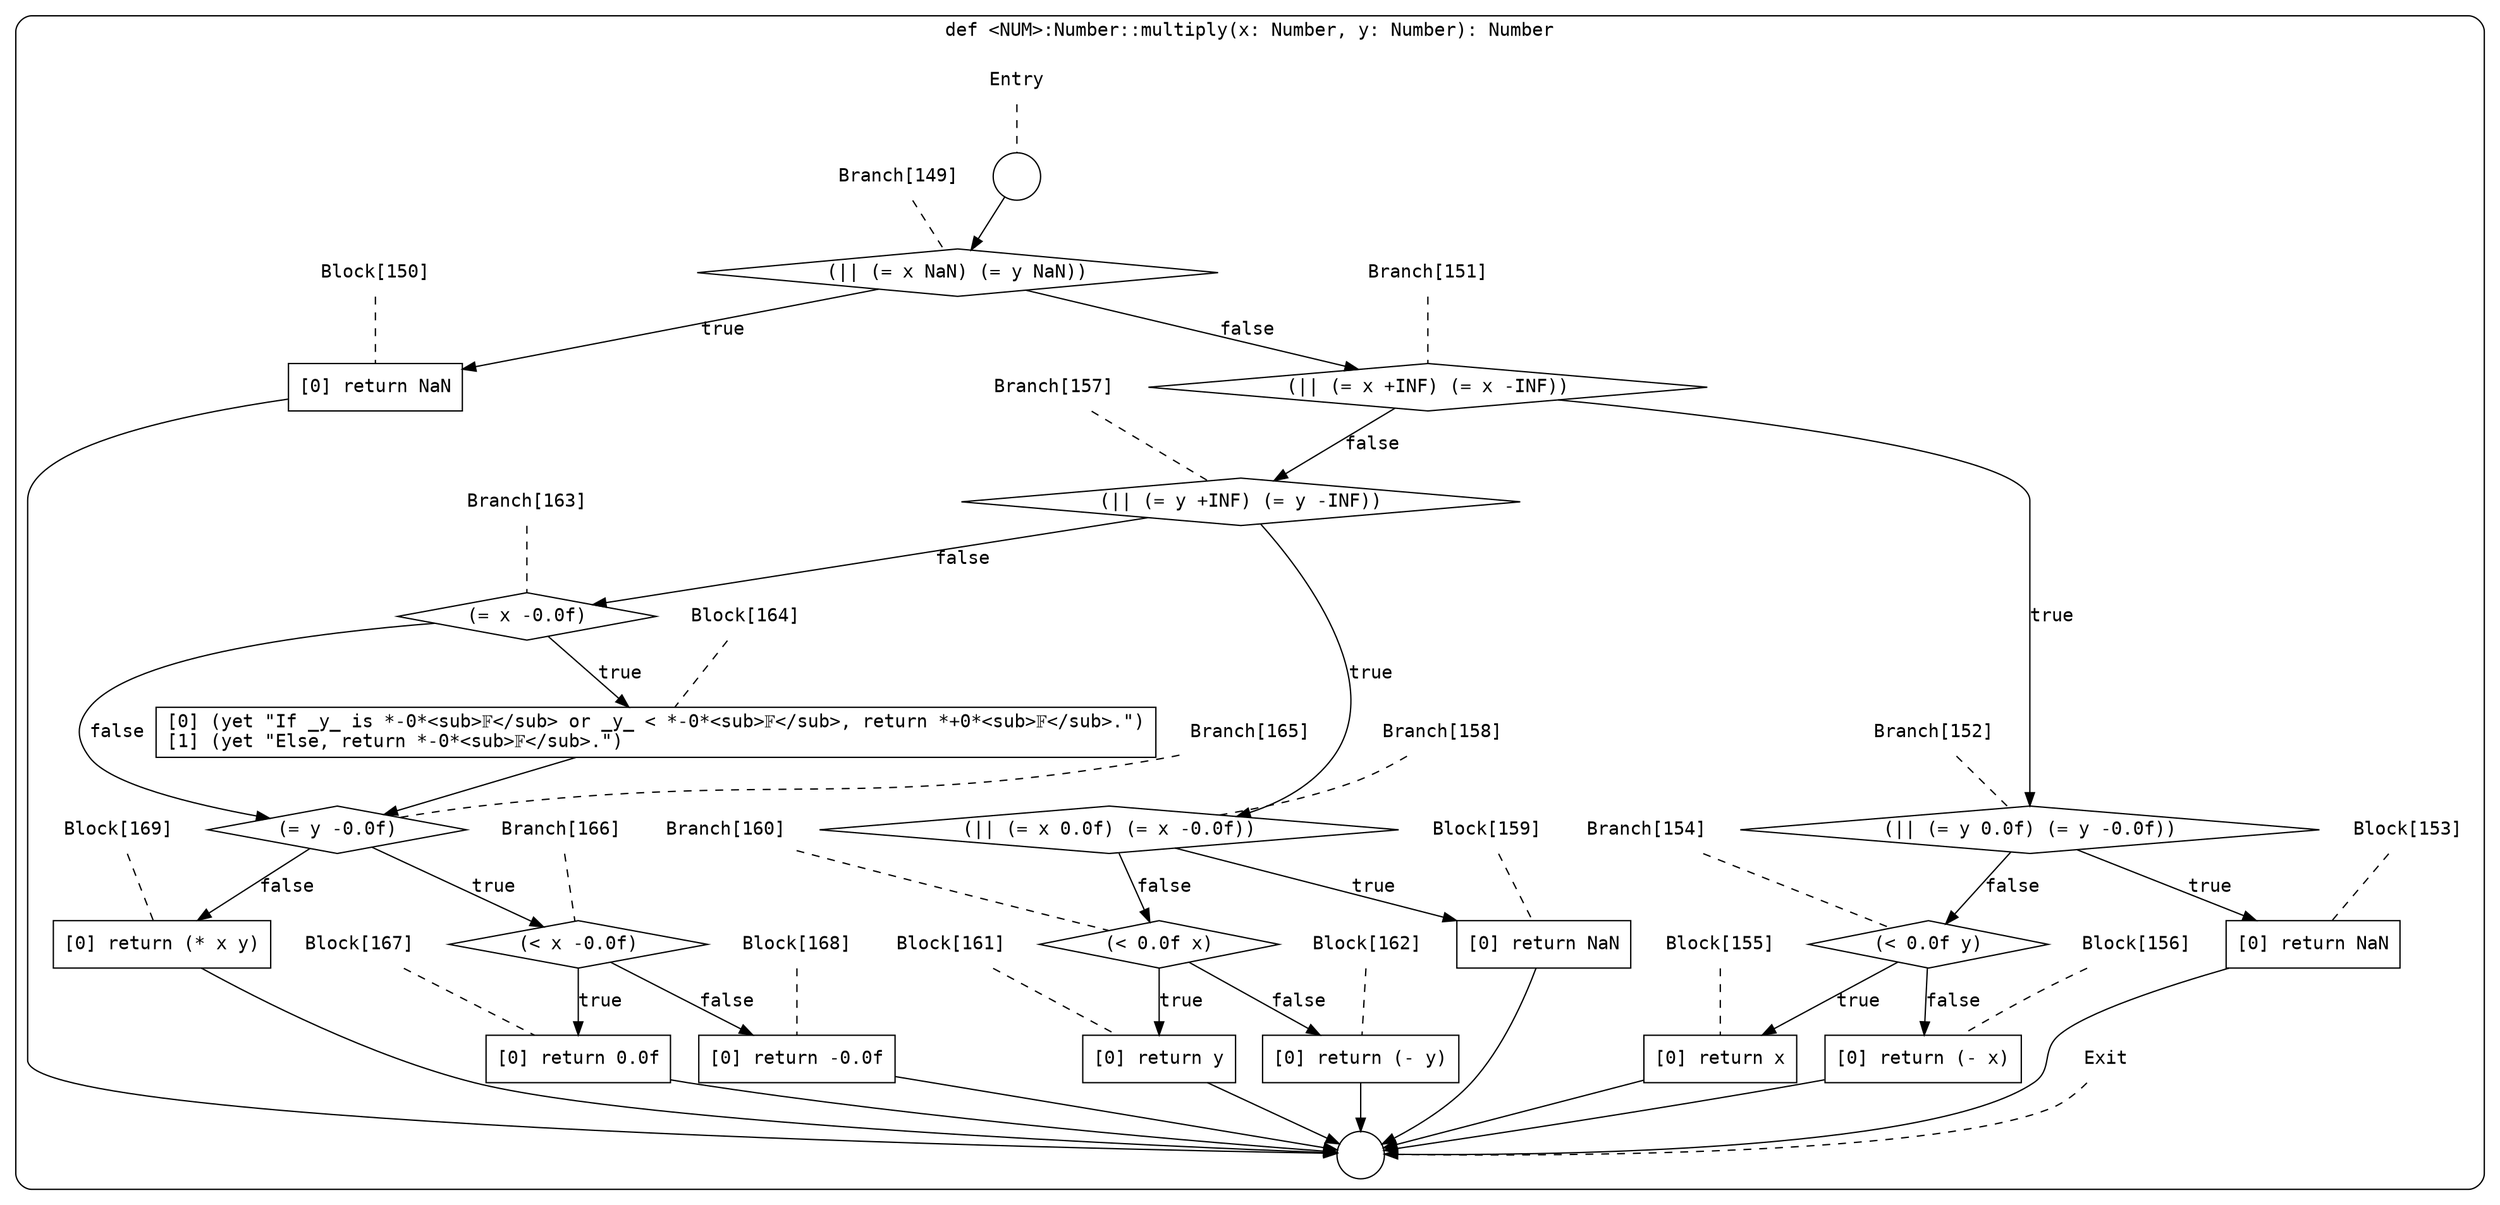 digraph {
  graph [fontname = "Consolas"]
  node [fontname = "Consolas"]
  edge [fontname = "Consolas"]
  subgraph cluster15 {
    label = "def <NUM>:Number::multiply(x: Number, y: Number): Number"
    style = rounded
    cluster15_entry_name [shape=none, label=<<font color="black">Entry</font>>]
    cluster15_entry_name -> cluster15_entry [arrowhead=none, color="black", style=dashed]
    cluster15_entry [shape=circle label=" " color="black" fillcolor="white" style=filled]
    cluster15_entry -> node149 [color="black"]
    cluster15_exit_name [shape=none, label=<<font color="black">Exit</font>>]
    cluster15_exit_name -> cluster15_exit [arrowhead=none, color="black", style=dashed]
    cluster15_exit [shape=circle label=" " color="black" fillcolor="white" style=filled]
    node149_name [shape=none, label=<<font color="black">Branch[149]</font>>]
    node149_name -> node149 [arrowhead=none, color="black", style=dashed]
    node149 [shape=diamond, label=<<font color="black">(|| (= x NaN) (= y NaN))</font>> color="black" fillcolor="white", style=filled]
    node149 -> node150 [label=<<font color="black">true</font>> color="black"]
    node149 -> node151 [label=<<font color="black">false</font>> color="black"]
    node150_name [shape=none, label=<<font color="black">Block[150]</font>>]
    node150_name -> node150 [arrowhead=none, color="black", style=dashed]
    node150 [shape=box, label=<<font color="black">[0] return NaN<BR ALIGN="LEFT"/></font>> color="black" fillcolor="white", style=filled]
    node150 -> cluster15_exit [color="black"]
    node151_name [shape=none, label=<<font color="black">Branch[151]</font>>]
    node151_name -> node151 [arrowhead=none, color="black", style=dashed]
    node151 [shape=diamond, label=<<font color="black">(|| (= x +INF) (= x -INF))</font>> color="black" fillcolor="white", style=filled]
    node151 -> node152 [label=<<font color="black">true</font>> color="black"]
    node151 -> node157 [label=<<font color="black">false</font>> color="black"]
    node152_name [shape=none, label=<<font color="black">Branch[152]</font>>]
    node152_name -> node152 [arrowhead=none, color="black", style=dashed]
    node152 [shape=diamond, label=<<font color="black">(|| (= y 0.0f) (= y -0.0f))</font>> color="black" fillcolor="white", style=filled]
    node152 -> node153 [label=<<font color="black">true</font>> color="black"]
    node152 -> node154 [label=<<font color="black">false</font>> color="black"]
    node157_name [shape=none, label=<<font color="black">Branch[157]</font>>]
    node157_name -> node157 [arrowhead=none, color="black", style=dashed]
    node157 [shape=diamond, label=<<font color="black">(|| (= y +INF) (= y -INF))</font>> color="black" fillcolor="white", style=filled]
    node157 -> node158 [label=<<font color="black">true</font>> color="black"]
    node157 -> node163 [label=<<font color="black">false</font>> color="black"]
    node153_name [shape=none, label=<<font color="black">Block[153]</font>>]
    node153_name -> node153 [arrowhead=none, color="black", style=dashed]
    node153 [shape=box, label=<<font color="black">[0] return NaN<BR ALIGN="LEFT"/></font>> color="black" fillcolor="white", style=filled]
    node153 -> cluster15_exit [color="black"]
    node154_name [shape=none, label=<<font color="black">Branch[154]</font>>]
    node154_name -> node154 [arrowhead=none, color="black", style=dashed]
    node154 [shape=diamond, label=<<font color="black">(&lt; 0.0f y)</font>> color="black" fillcolor="white", style=filled]
    node154 -> node155 [label=<<font color="black">true</font>> color="black"]
    node154 -> node156 [label=<<font color="black">false</font>> color="black"]
    node158_name [shape=none, label=<<font color="black">Branch[158]</font>>]
    node158_name -> node158 [arrowhead=none, color="black", style=dashed]
    node158 [shape=diamond, label=<<font color="black">(|| (= x 0.0f) (= x -0.0f))</font>> color="black" fillcolor="white", style=filled]
    node158 -> node159 [label=<<font color="black">true</font>> color="black"]
    node158 -> node160 [label=<<font color="black">false</font>> color="black"]
    node163_name [shape=none, label=<<font color="black">Branch[163]</font>>]
    node163_name -> node163 [arrowhead=none, color="black", style=dashed]
    node163 [shape=diamond, label=<<font color="black">(= x -0.0f)</font>> color="black" fillcolor="white", style=filled]
    node163 -> node164 [label=<<font color="black">true</font>> color="black"]
    node163 -> node165 [label=<<font color="black">false</font>> color="black"]
    node155_name [shape=none, label=<<font color="black">Block[155]</font>>]
    node155_name -> node155 [arrowhead=none, color="black", style=dashed]
    node155 [shape=box, label=<<font color="black">[0] return x<BR ALIGN="LEFT"/></font>> color="black" fillcolor="white", style=filled]
    node155 -> cluster15_exit [color="black"]
    node156_name [shape=none, label=<<font color="black">Block[156]</font>>]
    node156_name -> node156 [arrowhead=none, color="black", style=dashed]
    node156 [shape=box, label=<<font color="black">[0] return (- x)<BR ALIGN="LEFT"/></font>> color="black" fillcolor="white", style=filled]
    node156 -> cluster15_exit [color="black"]
    node159_name [shape=none, label=<<font color="black">Block[159]</font>>]
    node159_name -> node159 [arrowhead=none, color="black", style=dashed]
    node159 [shape=box, label=<<font color="black">[0] return NaN<BR ALIGN="LEFT"/></font>> color="black" fillcolor="white", style=filled]
    node159 -> cluster15_exit [color="black"]
    node160_name [shape=none, label=<<font color="black">Branch[160]</font>>]
    node160_name -> node160 [arrowhead=none, color="black", style=dashed]
    node160 [shape=diamond, label=<<font color="black">(&lt; 0.0f x)</font>> color="black" fillcolor="white", style=filled]
    node160 -> node161 [label=<<font color="black">true</font>> color="black"]
    node160 -> node162 [label=<<font color="black">false</font>> color="black"]
    node164_name [shape=none, label=<<font color="black">Block[164]</font>>]
    node164_name -> node164 [arrowhead=none, color="black", style=dashed]
    node164 [shape=box, label=<<font color="black">[0] (yet &quot;If _y_ is *-0*&lt;sub&gt;𝔽&lt;/sub&gt; or _y_ &lt; *-0*&lt;sub&gt;𝔽&lt;/sub&gt;, return *+0*&lt;sub&gt;𝔽&lt;/sub&gt;.&quot;)<BR ALIGN="LEFT"/>[1] (yet &quot;Else, return *-0*&lt;sub&gt;𝔽&lt;/sub&gt;.&quot;)<BR ALIGN="LEFT"/></font>> color="black" fillcolor="white", style=filled]
    node164 -> node165 [color="black"]
    node165_name [shape=none, label=<<font color="black">Branch[165]</font>>]
    node165_name -> node165 [arrowhead=none, color="black", style=dashed]
    node165 [shape=diamond, label=<<font color="black">(= y -0.0f)</font>> color="black" fillcolor="white", style=filled]
    node165 -> node166 [label=<<font color="black">true</font>> color="black"]
    node165 -> node169 [label=<<font color="black">false</font>> color="black"]
    node161_name [shape=none, label=<<font color="black">Block[161]</font>>]
    node161_name -> node161 [arrowhead=none, color="black", style=dashed]
    node161 [shape=box, label=<<font color="black">[0] return y<BR ALIGN="LEFT"/></font>> color="black" fillcolor="white", style=filled]
    node161 -> cluster15_exit [color="black"]
    node162_name [shape=none, label=<<font color="black">Block[162]</font>>]
    node162_name -> node162 [arrowhead=none, color="black", style=dashed]
    node162 [shape=box, label=<<font color="black">[0] return (- y)<BR ALIGN="LEFT"/></font>> color="black" fillcolor="white", style=filled]
    node162 -> cluster15_exit [color="black"]
    node166_name [shape=none, label=<<font color="black">Branch[166]</font>>]
    node166_name -> node166 [arrowhead=none, color="black", style=dashed]
    node166 [shape=diamond, label=<<font color="black">(&lt; x -0.0f)</font>> color="black" fillcolor="white", style=filled]
    node166 -> node167 [label=<<font color="black">true</font>> color="black"]
    node166 -> node168 [label=<<font color="black">false</font>> color="black"]
    node169_name [shape=none, label=<<font color="black">Block[169]</font>>]
    node169_name -> node169 [arrowhead=none, color="black", style=dashed]
    node169 [shape=box, label=<<font color="black">[0] return (* x y)<BR ALIGN="LEFT"/></font>> color="black" fillcolor="white", style=filled]
    node169 -> cluster15_exit [color="black"]
    node167_name [shape=none, label=<<font color="black">Block[167]</font>>]
    node167_name -> node167 [arrowhead=none, color="black", style=dashed]
    node167 [shape=box, label=<<font color="black">[0] return 0.0f<BR ALIGN="LEFT"/></font>> color="black" fillcolor="white", style=filled]
    node167 -> cluster15_exit [color="black"]
    node168_name [shape=none, label=<<font color="black">Block[168]</font>>]
    node168_name -> node168 [arrowhead=none, color="black", style=dashed]
    node168 [shape=box, label=<<font color="black">[0] return -0.0f<BR ALIGN="LEFT"/></font>> color="black" fillcolor="white", style=filled]
    node168 -> cluster15_exit [color="black"]
  }
}